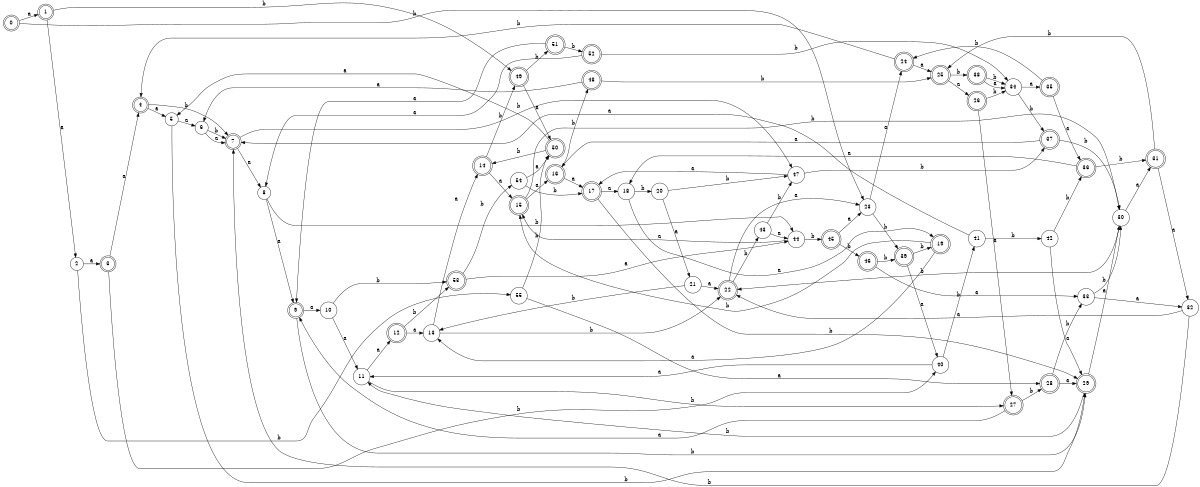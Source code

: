 digraph n45_3 {
__start0 [label="" shape="none"];

rankdir=LR;
size="8,5";

s0 [style="rounded,filled", color="black", fillcolor="white" shape="doublecircle", label="0"];
s1 [style="rounded,filled", color="black", fillcolor="white" shape="doublecircle", label="1"];
s2 [style="filled", color="black", fillcolor="white" shape="circle", label="2"];
s3 [style="rounded,filled", color="black", fillcolor="white" shape="doublecircle", label="3"];
s4 [style="rounded,filled", color="black", fillcolor="white" shape="doublecircle", label="4"];
s5 [style="filled", color="black", fillcolor="white" shape="circle", label="5"];
s6 [style="filled", color="black", fillcolor="white" shape="circle", label="6"];
s7 [style="rounded,filled", color="black", fillcolor="white" shape="doublecircle", label="7"];
s8 [style="filled", color="black", fillcolor="white" shape="circle", label="8"];
s9 [style="rounded,filled", color="black", fillcolor="white" shape="doublecircle", label="9"];
s10 [style="filled", color="black", fillcolor="white" shape="circle", label="10"];
s11 [style="filled", color="black", fillcolor="white" shape="circle", label="11"];
s12 [style="rounded,filled", color="black", fillcolor="white" shape="doublecircle", label="12"];
s13 [style="filled", color="black", fillcolor="white" shape="circle", label="13"];
s14 [style="rounded,filled", color="black", fillcolor="white" shape="doublecircle", label="14"];
s15 [style="rounded,filled", color="black", fillcolor="white" shape="doublecircle", label="15"];
s16 [style="rounded,filled", color="black", fillcolor="white" shape="doublecircle", label="16"];
s17 [style="rounded,filled", color="black", fillcolor="white" shape="doublecircle", label="17"];
s18 [style="filled", color="black", fillcolor="white" shape="circle", label="18"];
s19 [style="rounded,filled", color="black", fillcolor="white" shape="doublecircle", label="19"];
s20 [style="filled", color="black", fillcolor="white" shape="circle", label="20"];
s21 [style="filled", color="black", fillcolor="white" shape="circle", label="21"];
s22 [style="rounded,filled", color="black", fillcolor="white" shape="doublecircle", label="22"];
s23 [style="filled", color="black", fillcolor="white" shape="circle", label="23"];
s24 [style="rounded,filled", color="black", fillcolor="white" shape="doublecircle", label="24"];
s25 [style="rounded,filled", color="black", fillcolor="white" shape="doublecircle", label="25"];
s26 [style="rounded,filled", color="black", fillcolor="white" shape="doublecircle", label="26"];
s27 [style="rounded,filled", color="black", fillcolor="white" shape="doublecircle", label="27"];
s28 [style="rounded,filled", color="black", fillcolor="white" shape="doublecircle", label="28"];
s29 [style="rounded,filled", color="black", fillcolor="white" shape="doublecircle", label="29"];
s30 [style="filled", color="black", fillcolor="white" shape="circle", label="30"];
s31 [style="rounded,filled", color="black", fillcolor="white" shape="doublecircle", label="31"];
s32 [style="filled", color="black", fillcolor="white" shape="circle", label="32"];
s33 [style="filled", color="black", fillcolor="white" shape="circle", label="33"];
s34 [style="filled", color="black", fillcolor="white" shape="circle", label="34"];
s35 [style="rounded,filled", color="black", fillcolor="white" shape="doublecircle", label="35"];
s36 [style="rounded,filled", color="black", fillcolor="white" shape="doublecircle", label="36"];
s37 [style="rounded,filled", color="black", fillcolor="white" shape="doublecircle", label="37"];
s38 [style="rounded,filled", color="black", fillcolor="white" shape="doublecircle", label="38"];
s39 [style="rounded,filled", color="black", fillcolor="white" shape="doublecircle", label="39"];
s40 [style="filled", color="black", fillcolor="white" shape="circle", label="40"];
s41 [style="filled", color="black", fillcolor="white" shape="circle", label="41"];
s42 [style="filled", color="black", fillcolor="white" shape="circle", label="42"];
s43 [style="filled", color="black", fillcolor="white" shape="circle", label="43"];
s44 [style="filled", color="black", fillcolor="white" shape="circle", label="44"];
s45 [style="rounded,filled", color="black", fillcolor="white" shape="doublecircle", label="45"];
s46 [style="rounded,filled", color="black", fillcolor="white" shape="doublecircle", label="46"];
s47 [style="filled", color="black", fillcolor="white" shape="circle", label="47"];
s48 [style="rounded,filled", color="black", fillcolor="white" shape="doublecircle", label="48"];
s49 [style="rounded,filled", color="black", fillcolor="white" shape="doublecircle", label="49"];
s50 [style="rounded,filled", color="black", fillcolor="white" shape="doublecircle", label="50"];
s51 [style="rounded,filled", color="black", fillcolor="white" shape="doublecircle", label="51"];
s52 [style="rounded,filled", color="black", fillcolor="white" shape="doublecircle", label="52"];
s53 [style="rounded,filled", color="black", fillcolor="white" shape="doublecircle", label="53"];
s54 [style="filled", color="black", fillcolor="white" shape="circle", label="54"];
s55 [style="filled", color="black", fillcolor="white" shape="circle", label="55"];
s0 -> s1 [label="a"];
s0 -> s23 [label="b"];
s1 -> s2 [label="a"];
s1 -> s49 [label="b"];
s2 -> s3 [label="a"];
s2 -> s55 [label="b"];
s3 -> s4 [label="a"];
s3 -> s40 [label="b"];
s4 -> s5 [label="a"];
s4 -> s7 [label="b"];
s5 -> s6 [label="a"];
s5 -> s29 [label="b"];
s6 -> s7 [label="a"];
s6 -> s7 [label="b"];
s7 -> s8 [label="a"];
s7 -> s47 [label="b"];
s8 -> s9 [label="a"];
s8 -> s44 [label="b"];
s9 -> s10 [label="a"];
s9 -> s29 [label="b"];
s10 -> s11 [label="a"];
s10 -> s53 [label="b"];
s11 -> s12 [label="a"];
s11 -> s27 [label="b"];
s12 -> s13 [label="a"];
s12 -> s53 [label="b"];
s13 -> s14 [label="a"];
s13 -> s22 [label="b"];
s14 -> s15 [label="a"];
s14 -> s49 [label="b"];
s15 -> s16 [label="a"];
s15 -> s30 [label="b"];
s16 -> s17 [label="a"];
s16 -> s48 [label="b"];
s17 -> s18 [label="a"];
s17 -> s29 [label="b"];
s18 -> s19 [label="a"];
s18 -> s20 [label="b"];
s19 -> s13 [label="a"];
s19 -> s15 [label="b"];
s20 -> s21 [label="a"];
s20 -> s47 [label="b"];
s21 -> s22 [label="a"];
s21 -> s13 [label="b"];
s22 -> s23 [label="a"];
s22 -> s43 [label="b"];
s23 -> s24 [label="a"];
s23 -> s39 [label="b"];
s24 -> s25 [label="a"];
s24 -> s4 [label="b"];
s25 -> s26 [label="a"];
s25 -> s38 [label="b"];
s26 -> s27 [label="a"];
s26 -> s34 [label="b"];
s27 -> s9 [label="a"];
s27 -> s28 [label="b"];
s28 -> s29 [label="a"];
s28 -> s33 [label="b"];
s29 -> s30 [label="a"];
s29 -> s11 [label="b"];
s30 -> s31 [label="a"];
s30 -> s22 [label="b"];
s31 -> s32 [label="a"];
s31 -> s25 [label="b"];
s32 -> s22 [label="a"];
s32 -> s7 [label="b"];
s33 -> s32 [label="a"];
s33 -> s30 [label="b"];
s34 -> s35 [label="a"];
s34 -> s37 [label="b"];
s35 -> s36 [label="a"];
s35 -> s24 [label="b"];
s36 -> s18 [label="a"];
s36 -> s31 [label="b"];
s37 -> s16 [label="a"];
s37 -> s30 [label="b"];
s38 -> s34 [label="a"];
s38 -> s34 [label="b"];
s39 -> s40 [label="a"];
s39 -> s19 [label="b"];
s40 -> s11 [label="a"];
s40 -> s41 [label="b"];
s41 -> s7 [label="a"];
s41 -> s42 [label="b"];
s42 -> s29 [label="a"];
s42 -> s36 [label="b"];
s43 -> s44 [label="a"];
s43 -> s47 [label="b"];
s44 -> s15 [label="a"];
s44 -> s45 [label="b"];
s45 -> s23 [label="a"];
s45 -> s46 [label="b"];
s46 -> s33 [label="a"];
s46 -> s39 [label="b"];
s47 -> s17 [label="a"];
s47 -> s37 [label="b"];
s48 -> s6 [label="a"];
s48 -> s25 [label="b"];
s49 -> s50 [label="a"];
s49 -> s51 [label="b"];
s50 -> s5 [label="a"];
s50 -> s14 [label="b"];
s51 -> s9 [label="a"];
s51 -> s52 [label="b"];
s52 -> s8 [label="a"];
s52 -> s34 [label="b"];
s53 -> s44 [label="a"];
s53 -> s54 [label="b"];
s54 -> s50 [label="a"];
s54 -> s17 [label="b"];
s55 -> s28 [label="a"];
s55 -> s50 [label="b"];

}